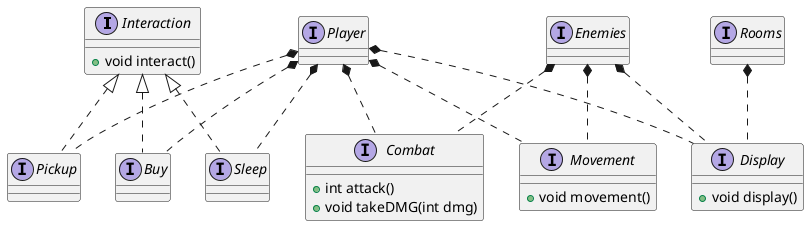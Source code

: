 @startuml
'https://plantuml.com/class-diagram

Interface Interaction
Interface Pickup
Interface Buy
Interface Sleep
Interface Combat
Interface Movement
Interface Display
Interface Player
Interface Enemies
Interface Rooms

Interaction <|.. Pickup
Interaction <|.. Buy
Interaction <|.. Sleep

Player *.. Combat
Player *.. Movement
Player *.. Display
Player *.. Pickup
Player *.. Buy
Player *.. Sleep

Enemies *.. Combat
Enemies *.. Movement
Enemies *.. Display

Rooms *.. Display

Interaction : + void interact()

Combat : + int attack()
Combat : + void takeDMG(int dmg)

Movement : + void movement()

Display : + void display()

@enduml